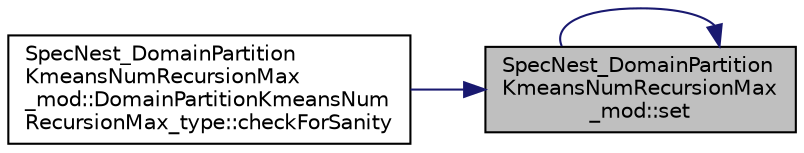 digraph "SpecNest_DomainPartitionKmeansNumRecursionMax_mod::set"
{
 // LATEX_PDF_SIZE
  edge [fontname="Helvetica",fontsize="10",labelfontname="Helvetica",labelfontsize="10"];
  node [fontname="Helvetica",fontsize="10",shape=record];
  rankdir="RL";
  Node1 [label="SpecNest_DomainPartition\lKmeansNumRecursionMax\l_mod::set",height=0.2,width=0.4,color="black", fillcolor="grey75", style="filled", fontcolor="black",tooltip=" "];
  Node1 -> Node2 [dir="back",color="midnightblue",fontsize="10",style="solid"];
  Node2 [label="SpecNest_DomainPartition\lKmeansNumRecursionMax\l_mod::DomainPartitionKmeansNum\lRecursionMax_type::checkForSanity",height=0.2,width=0.4,color="black", fillcolor="white", style="filled",URL="$structSpecNest__DomainPartitionKmeansNumRecursionMax__mod_1_1DomainPartitionKmeansNumRecursionMax__type.html#ac605c4d6fba9d44eb479dab036149d9c",tooltip=" "];
  Node1 -> Node1 [dir="back",color="midnightblue",fontsize="10",style="solid"];
}

